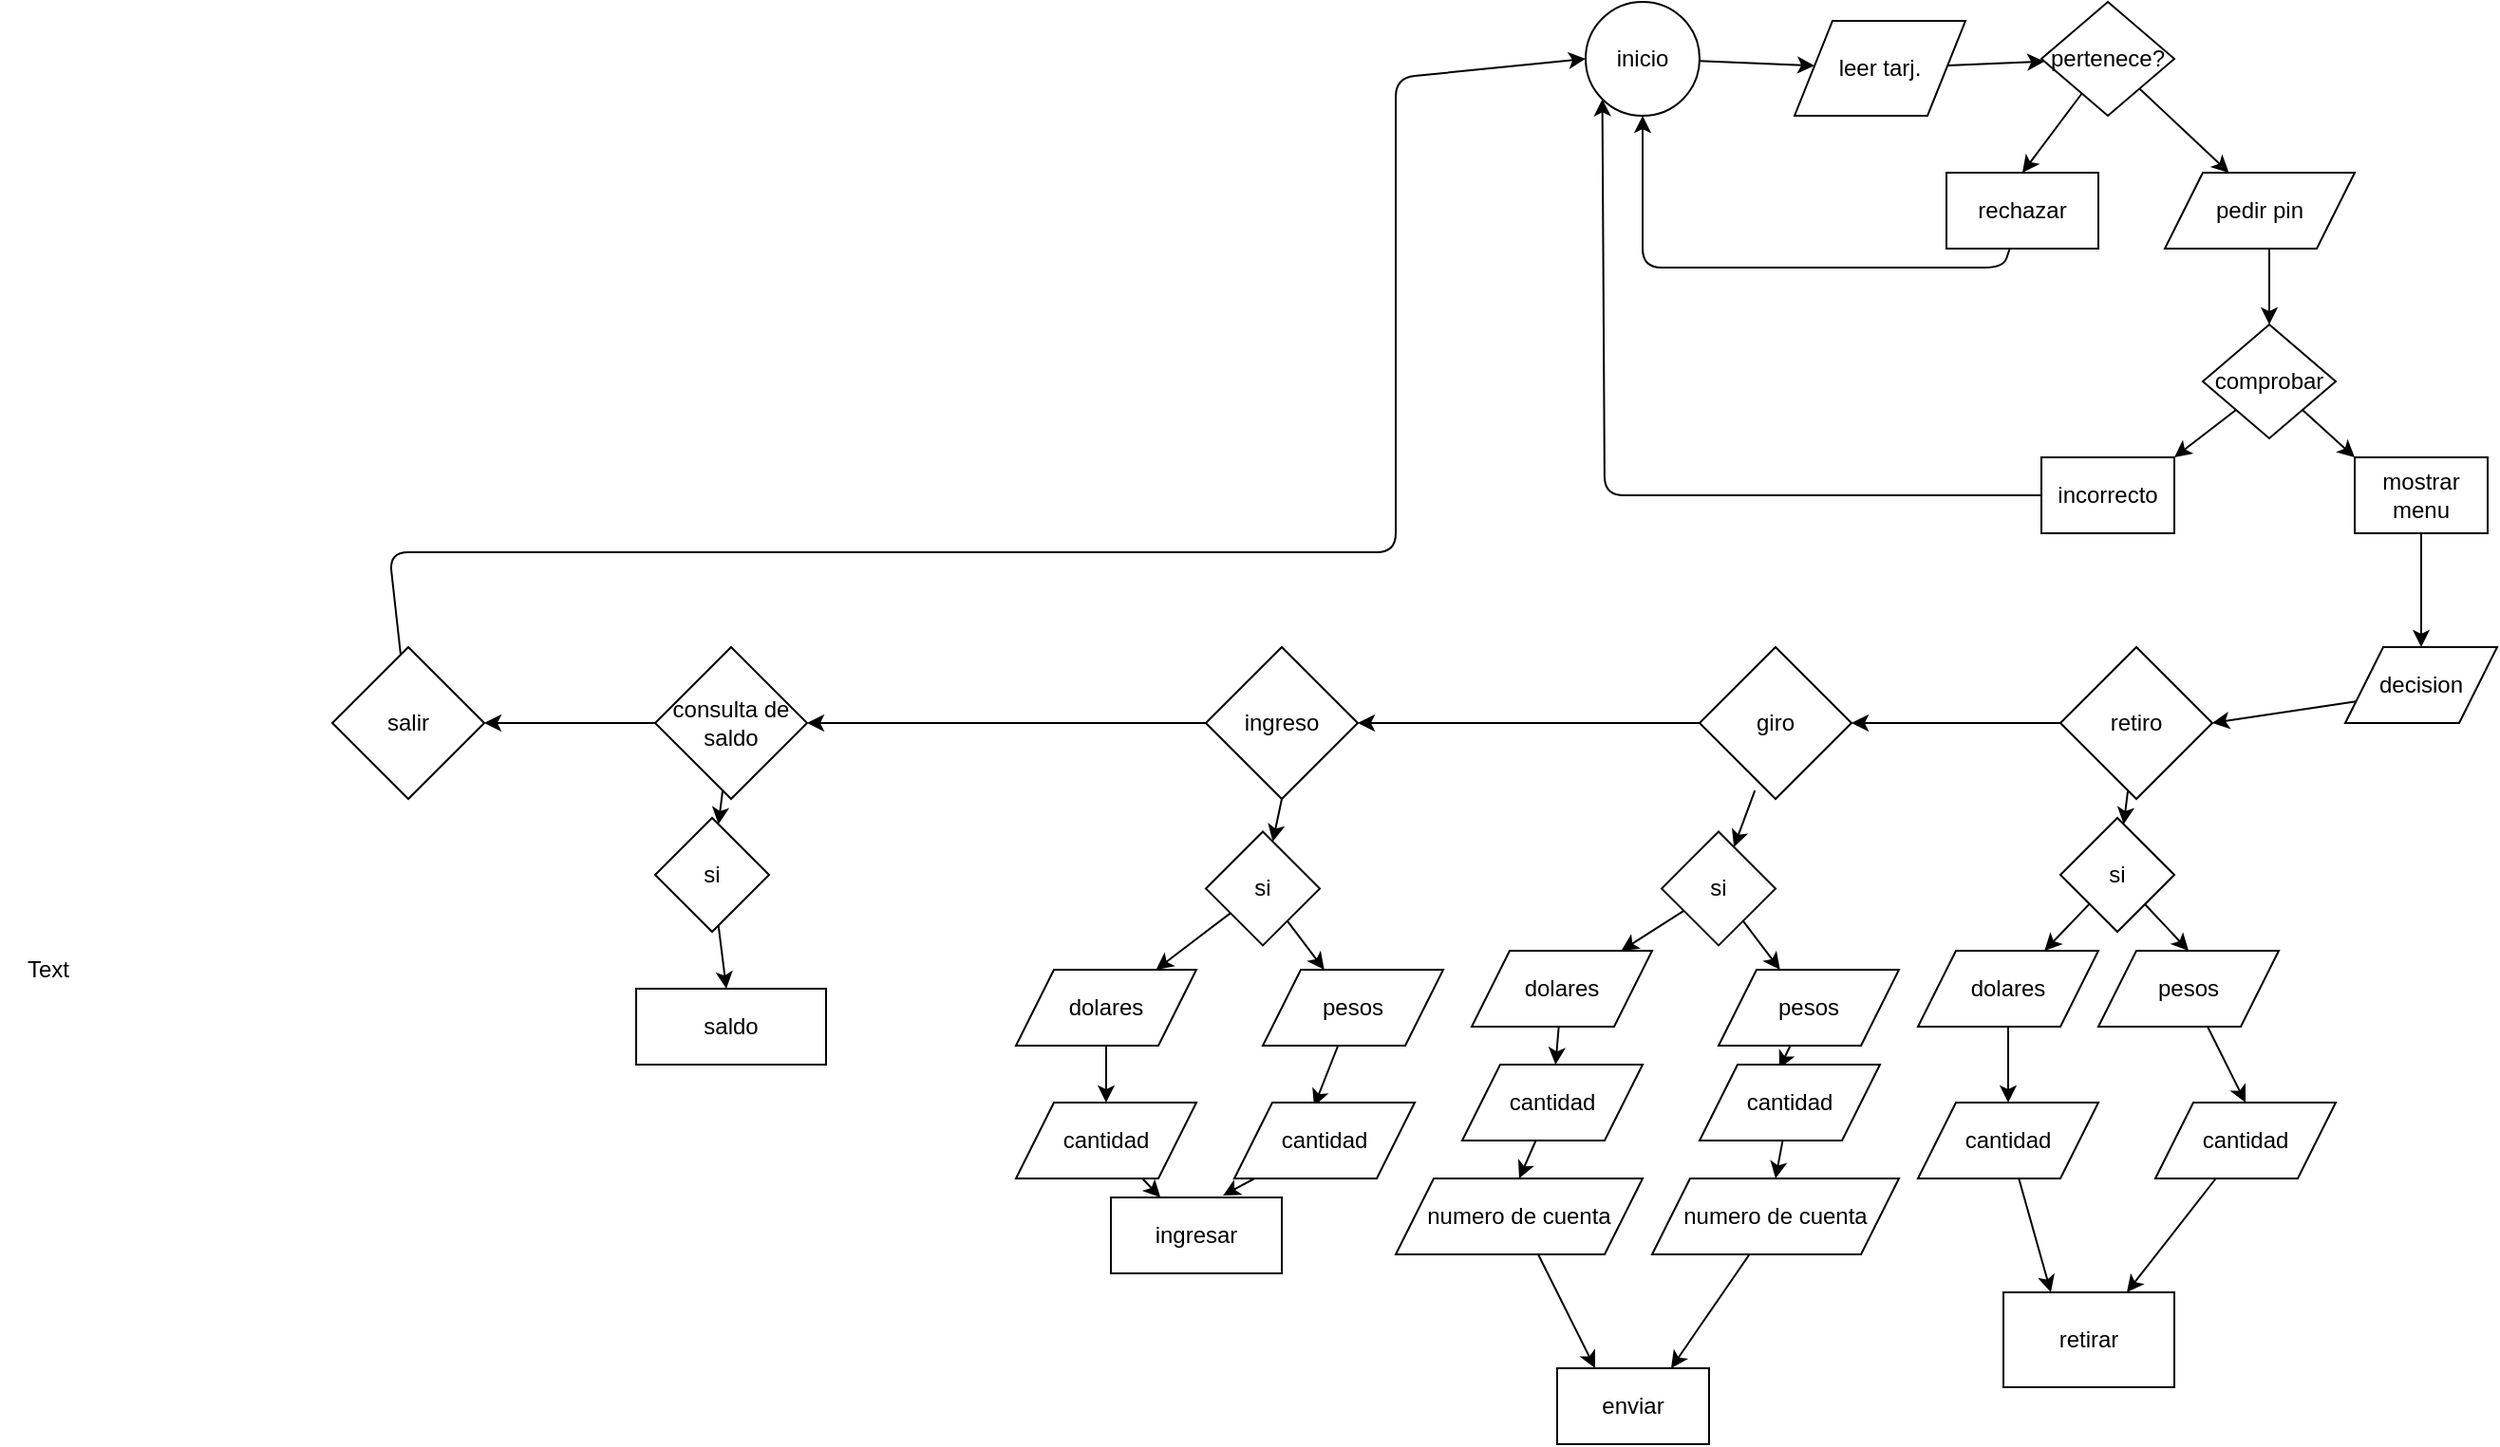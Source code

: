 <mxfile>
    <diagram id="1IlNnRpG67o250DCA7C_" name="Page-1">
        <mxGraphModel dx="2056" dy="807" grid="1" gridSize="10" guides="1" tooltips="1" connect="1" arrows="1" fold="1" page="1" pageScale="1" pageWidth="850" pageHeight="1100" math="0" shadow="0">
            <root>
                <mxCell id="0"/>
                <mxCell id="1" parent="0"/>
                <mxCell id="26" style="edgeStyle=none;html=1;" parent="1" source="2" target="4" edge="1">
                    <mxGeometry relative="1" as="geometry"/>
                </mxCell>
                <mxCell id="2" value="inicio" style="ellipse;whiteSpace=wrap;html=1;aspect=fixed;" parent="1" vertex="1">
                    <mxGeometry x="20" y="20" width="60" height="60" as="geometry"/>
                </mxCell>
                <mxCell id="7" style="edgeStyle=none;html=1;" parent="1" source="4" target="6" edge="1">
                    <mxGeometry relative="1" as="geometry"/>
                </mxCell>
                <mxCell id="4" value="leer tarj." style="shape=parallelogram;perimeter=parallelogramPerimeter;whiteSpace=wrap;html=1;fixedSize=1;" parent="1" vertex="1">
                    <mxGeometry x="130" y="30" width="90" height="50" as="geometry"/>
                </mxCell>
                <mxCell id="10" style="edgeStyle=none;html=1;" parent="1" source="6" edge="1">
                    <mxGeometry relative="1" as="geometry">
                        <mxPoint x="358.75" y="110" as="targetPoint"/>
                    </mxGeometry>
                </mxCell>
                <mxCell id="11" style="edgeStyle=none;html=1;entryX=0.5;entryY=0;entryDx=0;entryDy=0;" parent="1" source="6" target="8" edge="1">
                    <mxGeometry relative="1" as="geometry"/>
                </mxCell>
                <mxCell id="6" value="pertenece?" style="rhombus;whiteSpace=wrap;html=1;" parent="1" vertex="1">
                    <mxGeometry x="260" y="20" width="70" height="60" as="geometry"/>
                </mxCell>
                <mxCell id="14" style="edgeStyle=none;html=1;" parent="1" source="8" target="2" edge="1">
                    <mxGeometry relative="1" as="geometry">
                        <mxPoint x="40" y="160" as="targetPoint"/>
                        <Array as="points">
                            <mxPoint x="240" y="160"/>
                            <mxPoint x="50" y="160"/>
                        </Array>
                    </mxGeometry>
                </mxCell>
                <mxCell id="8" value="rechazar" style="rounded=0;whiteSpace=wrap;html=1;" parent="1" vertex="1">
                    <mxGeometry x="210" y="110" width="80" height="40" as="geometry"/>
                </mxCell>
                <mxCell id="16" style="edgeStyle=none;html=1;exitX=0.5;exitY=1;exitDx=0;exitDy=0;entryX=0.5;entryY=0;entryDx=0;entryDy=0;" parent="1" target="15" edge="1">
                    <mxGeometry relative="1" as="geometry">
                        <mxPoint x="380" y="150" as="sourcePoint"/>
                    </mxGeometry>
                </mxCell>
                <mxCell id="19" style="edgeStyle=none;html=1;exitX=0;exitY=1;exitDx=0;exitDy=0;entryX=1;entryY=0;entryDx=0;entryDy=0;" parent="1" source="15" target="17" edge="1">
                    <mxGeometry relative="1" as="geometry"/>
                </mxCell>
                <mxCell id="20" style="edgeStyle=none;html=1;exitX=1;exitY=1;exitDx=0;exitDy=0;entryX=0;entryY=0;entryDx=0;entryDy=0;" parent="1" source="15" target="18" edge="1">
                    <mxGeometry relative="1" as="geometry"/>
                </mxCell>
                <mxCell id="15" value="comprobar" style="rhombus;whiteSpace=wrap;html=1;" parent="1" vertex="1">
                    <mxGeometry x="345" y="190" width="70" height="60" as="geometry"/>
                </mxCell>
                <mxCell id="21" style="edgeStyle=none;html=1;entryX=0;entryY=1;entryDx=0;entryDy=0;" parent="1" source="17" target="2" edge="1">
                    <mxGeometry relative="1" as="geometry">
                        <mxPoint x="30" y="190" as="targetPoint"/>
                        <Array as="points">
                            <mxPoint x="30" y="280"/>
                        </Array>
                    </mxGeometry>
                </mxCell>
                <mxCell id="17" value="incorrecto" style="rounded=0;whiteSpace=wrap;html=1;" parent="1" vertex="1">
                    <mxGeometry x="260" y="260" width="70" height="40" as="geometry"/>
                </mxCell>
                <mxCell id="25" style="edgeStyle=none;html=1;entryX=0.5;entryY=0;entryDx=0;entryDy=0;" parent="1" source="18" target="22" edge="1">
                    <mxGeometry relative="1" as="geometry"/>
                </mxCell>
                <mxCell id="18" value="mostrar menu" style="rounded=0;whiteSpace=wrap;html=1;" parent="1" vertex="1">
                    <mxGeometry x="425" y="260" width="70" height="40" as="geometry"/>
                </mxCell>
                <mxCell id="41" style="edgeStyle=none;html=1;exitX=0;exitY=0.75;exitDx=0;exitDy=0;entryX=1;entryY=0.5;entryDx=0;entryDy=0;" parent="1" source="22" target="40" edge="1">
                    <mxGeometry relative="1" as="geometry"/>
                </mxCell>
                <mxCell id="22" value="decision" style="shape=parallelogram;perimeter=parallelogramPerimeter;whiteSpace=wrap;html=1;fixedSize=1;" parent="1" vertex="1">
                    <mxGeometry x="420" y="360" width="80" height="40" as="geometry"/>
                </mxCell>
                <mxCell id="54" style="edgeStyle=none;html=1;" parent="1" source="40" edge="1">
                    <mxGeometry relative="1" as="geometry">
                        <mxPoint x="160" y="400" as="targetPoint"/>
                    </mxGeometry>
                </mxCell>
                <mxCell id="107" style="edgeStyle=none;html=1;" parent="1" source="40" target="104" edge="1">
                    <mxGeometry relative="1" as="geometry"/>
                </mxCell>
                <mxCell id="40" value="retiro" style="rhombus;whiteSpace=wrap;html=1;" parent="1" vertex="1">
                    <mxGeometry x="270" y="360" width="80" height="80" as="geometry"/>
                </mxCell>
                <mxCell id="45" value="pedir pin" style="shape=parallelogram;perimeter=parallelogramPerimeter;whiteSpace=wrap;html=1;fixedSize=1;" parent="1" vertex="1">
                    <mxGeometry x="325" y="110" width="100" height="40" as="geometry"/>
                </mxCell>
                <mxCell id="50" style="edgeStyle=none;html=1;entryX=0.5;entryY=0;entryDx=0;entryDy=0;" parent="1" source="46" target="51" edge="1">
                    <mxGeometry relative="1" as="geometry">
                        <mxPoint x="367.5" y="570" as="targetPoint"/>
                    </mxGeometry>
                </mxCell>
                <mxCell id="46" value="pesos" style="shape=parallelogram;perimeter=parallelogramPerimeter;whiteSpace=wrap;html=1;fixedSize=1;" parent="1" vertex="1">
                    <mxGeometry x="290" y="520" width="95" height="40" as="geometry"/>
                </mxCell>
                <mxCell id="53" style="edgeStyle=none;html=1;" parent="1" source="48" target="52" edge="1">
                    <mxGeometry relative="1" as="geometry"/>
                </mxCell>
                <mxCell id="48" value="dolares" style="shape=parallelogram;perimeter=parallelogramPerimeter;whiteSpace=wrap;html=1;fixedSize=1;" parent="1" vertex="1">
                    <mxGeometry x="195" y="520" width="95" height="40" as="geometry"/>
                </mxCell>
                <mxCell id="74" style="edgeStyle=none;html=1;entryX=1;entryY=0;entryDx=0;entryDy=0;" parent="1" source="51" edge="1">
                    <mxGeometry relative="1" as="geometry">
                        <mxPoint x="305" y="700" as="targetPoint"/>
                    </mxGeometry>
                </mxCell>
                <mxCell id="51" value="cantidad" style="shape=parallelogram;perimeter=parallelogramPerimeter;whiteSpace=wrap;html=1;fixedSize=1;" parent="1" vertex="1">
                    <mxGeometry x="320" y="600" width="95" height="40" as="geometry"/>
                </mxCell>
                <mxCell id="73" style="edgeStyle=none;html=1;entryX=0;entryY=0;entryDx=0;entryDy=0;" parent="1" source="52" edge="1">
                    <mxGeometry relative="1" as="geometry">
                        <mxPoint x="265" y="700" as="targetPoint"/>
                    </mxGeometry>
                </mxCell>
                <mxCell id="52" value="cantidad" style="shape=parallelogram;perimeter=parallelogramPerimeter;whiteSpace=wrap;html=1;fixedSize=1;" parent="1" vertex="1">
                    <mxGeometry x="195" y="600" width="95" height="40" as="geometry"/>
                </mxCell>
                <mxCell id="75" style="edgeStyle=none;html=1;" parent="1" source="55" target="76" edge="1">
                    <mxGeometry relative="1" as="geometry">
                        <mxPoint x="-140" y="400" as="targetPoint"/>
                    </mxGeometry>
                </mxCell>
                <mxCell id="55" value="giro" style="rhombus;whiteSpace=wrap;html=1;" parent="1" vertex="1">
                    <mxGeometry x="80" y="360" width="80" height="80" as="geometry"/>
                </mxCell>
                <mxCell id="56" style="edgeStyle=none;html=1;entryX=0.442;entryY=0.05;entryDx=0;entryDy=0;entryPerimeter=0;" parent="1" source="57" target="60" edge="1">
                    <mxGeometry relative="1" as="geometry">
                        <mxPoint x="162.5" y="570" as="targetPoint"/>
                    </mxGeometry>
                </mxCell>
                <mxCell id="57" value="pesos" style="shape=parallelogram;perimeter=parallelogramPerimeter;whiteSpace=wrap;html=1;fixedSize=1;" parent="1" vertex="1">
                    <mxGeometry x="90" y="530" width="95" height="40" as="geometry"/>
                </mxCell>
                <mxCell id="58" style="edgeStyle=none;html=1;" parent="1" source="59" target="61" edge="1">
                    <mxGeometry relative="1" as="geometry"/>
                </mxCell>
                <mxCell id="59" value="dolares" style="shape=parallelogram;perimeter=parallelogramPerimeter;whiteSpace=wrap;html=1;fixedSize=1;" parent="1" vertex="1">
                    <mxGeometry x="-40" y="520" width="95" height="40" as="geometry"/>
                </mxCell>
                <mxCell id="68" style="edgeStyle=none;html=1;entryX=0.5;entryY=0;entryDx=0;entryDy=0;" parent="1" source="60" target="67" edge="1">
                    <mxGeometry relative="1" as="geometry"/>
                </mxCell>
                <mxCell id="60" value="cantidad" style="shape=parallelogram;perimeter=parallelogramPerimeter;whiteSpace=wrap;html=1;fixedSize=1;" parent="1" vertex="1">
                    <mxGeometry x="80" y="580" width="95" height="40" as="geometry"/>
                </mxCell>
                <mxCell id="65" style="edgeStyle=none;html=1;entryX=0.5;entryY=0;entryDx=0;entryDy=0;" parent="1" source="61" target="64" edge="1">
                    <mxGeometry relative="1" as="geometry"/>
                </mxCell>
                <mxCell id="61" value="cantidad" style="shape=parallelogram;perimeter=parallelogramPerimeter;whiteSpace=wrap;html=1;fixedSize=1;" parent="1" vertex="1">
                    <mxGeometry x="-45" y="580" width="95" height="40" as="geometry"/>
                </mxCell>
                <mxCell id="71" style="edgeStyle=none;html=1;entryX=0.25;entryY=0;entryDx=0;entryDy=0;" parent="1" source="64" target="99" edge="1">
                    <mxGeometry relative="1" as="geometry">
                        <mxPoint x="30.882" y="744.118" as="targetPoint"/>
                    </mxGeometry>
                </mxCell>
                <mxCell id="64" value="numero de cuenta" style="shape=parallelogram;perimeter=parallelogramPerimeter;whiteSpace=wrap;html=1;fixedSize=1;" parent="1" vertex="1">
                    <mxGeometry x="-80" y="640" width="130" height="40" as="geometry"/>
                </mxCell>
                <mxCell id="70" style="edgeStyle=none;html=1;entryX=0.75;entryY=0;entryDx=0;entryDy=0;" parent="1" source="67" target="99" edge="1">
                    <mxGeometry relative="1" as="geometry">
                        <mxPoint x="61.216" y="746.216" as="targetPoint"/>
                    </mxGeometry>
                </mxCell>
                <mxCell id="67" value="numero de cuenta" style="shape=parallelogram;perimeter=parallelogramPerimeter;whiteSpace=wrap;html=1;fixedSize=1;" parent="1" vertex="1">
                    <mxGeometry x="55" y="640" width="130" height="40" as="geometry"/>
                </mxCell>
                <mxCell id="89" style="edgeStyle=none;html=1;entryX=1;entryY=0.5;entryDx=0;entryDy=0;" parent="1" source="76" target="88" edge="1">
                    <mxGeometry relative="1" as="geometry"/>
                </mxCell>
                <mxCell id="76" value="ingreso" style="rhombus;whiteSpace=wrap;html=1;" parent="1" vertex="1">
                    <mxGeometry x="-180" y="360" width="80" height="80" as="geometry"/>
                </mxCell>
                <mxCell id="77" style="edgeStyle=none;html=1;entryX=0.442;entryY=0.05;entryDx=0;entryDy=0;entryPerimeter=0;" parent="1" source="78" target="81" edge="1">
                    <mxGeometry relative="1" as="geometry">
                        <mxPoint x="-72.5" y="570" as="targetPoint"/>
                    </mxGeometry>
                </mxCell>
                <mxCell id="78" value="pesos" style="shape=parallelogram;perimeter=parallelogramPerimeter;whiteSpace=wrap;html=1;fixedSize=1;" parent="1" vertex="1">
                    <mxGeometry x="-150" y="530" width="95" height="40" as="geometry"/>
                </mxCell>
                <mxCell id="79" style="edgeStyle=none;html=1;" parent="1" source="80" target="82" edge="1">
                    <mxGeometry relative="1" as="geometry"/>
                </mxCell>
                <mxCell id="80" value="dolares" style="shape=parallelogram;perimeter=parallelogramPerimeter;whiteSpace=wrap;html=1;fixedSize=1;" parent="1" vertex="1">
                    <mxGeometry x="-280" y="530" width="95" height="40" as="geometry"/>
                </mxCell>
                <mxCell id="87" style="edgeStyle=none;html=1;" parent="1" source="81" edge="1">
                    <mxGeometry relative="1" as="geometry">
                        <mxPoint x="-170.984" y="649.016" as="targetPoint"/>
                    </mxGeometry>
                </mxCell>
                <mxCell id="81" value="cantidad" style="shape=parallelogram;perimeter=parallelogramPerimeter;whiteSpace=wrap;html=1;fixedSize=1;" parent="1" vertex="1">
                    <mxGeometry x="-165" y="600" width="95" height="40" as="geometry"/>
                </mxCell>
                <mxCell id="86" style="edgeStyle=none;html=1;entryX=0.29;entryY=0;entryDx=0;entryDy=0;entryPerimeter=0;" parent="1" source="82" target="98" edge="1">
                    <mxGeometry relative="1" as="geometry">
                        <mxPoint x="-203.878" y="643.878" as="targetPoint"/>
                    </mxGeometry>
                </mxCell>
                <mxCell id="82" value="cantidad" style="shape=parallelogram;perimeter=parallelogramPerimeter;whiteSpace=wrap;html=1;fixedSize=1;" parent="1" vertex="1">
                    <mxGeometry x="-280" y="600" width="95" height="40" as="geometry"/>
                </mxCell>
                <mxCell id="90" style="edgeStyle=none;html=1;" parent="1" source="88" edge="1">
                    <mxGeometry relative="1" as="geometry">
                        <mxPoint x="-560" y="400" as="targetPoint"/>
                    </mxGeometry>
                </mxCell>
                <mxCell id="88" value="consulta de saldo" style="rhombus;whiteSpace=wrap;html=1;" parent="1" vertex="1">
                    <mxGeometry x="-470" y="360" width="80" height="80" as="geometry"/>
                </mxCell>
                <mxCell id="103" style="edgeStyle=none;html=1;entryX=0;entryY=0.5;entryDx=0;entryDy=0;" parent="1" source="92" target="2" edge="1">
                    <mxGeometry relative="1" as="geometry">
                        <mxPoint x="-80" y="10" as="targetPoint"/>
                        <Array as="points">
                            <mxPoint x="-610" y="310"/>
                            <mxPoint x="-80" y="310"/>
                            <mxPoint x="-80" y="60"/>
                        </Array>
                    </mxGeometry>
                </mxCell>
                <mxCell id="92" value="salir" style="rhombus;whiteSpace=wrap;html=1;" parent="1" vertex="1">
                    <mxGeometry x="-640" y="360" width="80" height="80" as="geometry"/>
                </mxCell>
                <mxCell id="95" value="saldo" style="rounded=0;whiteSpace=wrap;html=1;" parent="1" vertex="1">
                    <mxGeometry x="-480" y="540" width="100" height="40" as="geometry"/>
                </mxCell>
                <mxCell id="98" value="ingresar" style="rounded=0;whiteSpace=wrap;html=1;" parent="1" vertex="1">
                    <mxGeometry x="-230" y="650" width="90" height="40" as="geometry"/>
                </mxCell>
                <mxCell id="99" value="enviar" style="rounded=0;whiteSpace=wrap;html=1;" parent="1" vertex="1">
                    <mxGeometry x="5" y="740" width="80" height="40" as="geometry"/>
                </mxCell>
                <mxCell id="101" value="retirar" style="rounded=0;whiteSpace=wrap;html=1;" parent="1" vertex="1">
                    <mxGeometry x="240" y="700" width="90" height="50" as="geometry"/>
                </mxCell>
                <mxCell id="105" style="edgeStyle=none;html=1;entryX=0.5;entryY=0;entryDx=0;entryDy=0;" parent="1" source="104" target="46" edge="1">
                    <mxGeometry relative="1" as="geometry"/>
                </mxCell>
                <mxCell id="106" style="edgeStyle=none;html=1;" parent="1" source="104" target="48" edge="1">
                    <mxGeometry relative="1" as="geometry"/>
                </mxCell>
                <mxCell id="104" value="si" style="rhombus;whiteSpace=wrap;html=1;" parent="1" vertex="1">
                    <mxGeometry x="270" y="450" width="60" height="60" as="geometry"/>
                </mxCell>
                <mxCell id="110" style="edgeStyle=none;html=1;exitX=0.364;exitY=0.945;exitDx=0;exitDy=0;exitPerimeter=0;" parent="1" source="55" target="111" edge="1">
                    <mxGeometry relative="1" as="geometry">
                        <mxPoint x="95.556" y="442.776" as="sourcePoint"/>
                    </mxGeometry>
                </mxCell>
                <mxCell id="113" style="edgeStyle=none;html=1;" parent="1" source="111" target="59" edge="1">
                    <mxGeometry relative="1" as="geometry"/>
                </mxCell>
                <mxCell id="114" style="edgeStyle=none;html=1;" parent="1" source="111" target="57" edge="1">
                    <mxGeometry relative="1" as="geometry"/>
                </mxCell>
                <mxCell id="111" value="si" style="rhombus;whiteSpace=wrap;html=1;" parent="1" vertex="1">
                    <mxGeometry x="60" y="457.22" width="60" height="60" as="geometry"/>
                </mxCell>
                <mxCell id="115" style="edgeStyle=none;html=1;exitX=0.5;exitY=1;exitDx=0;exitDy=0;" parent="1" source="76" target="116" edge="1">
                    <mxGeometry relative="1" as="geometry">
                        <mxPoint x="-144.444" y="442.776" as="sourcePoint"/>
                    </mxGeometry>
                </mxCell>
                <mxCell id="117" style="edgeStyle=none;html=1;" parent="1" source="116" target="78" edge="1">
                    <mxGeometry relative="1" as="geometry"/>
                </mxCell>
                <mxCell id="118" style="edgeStyle=none;html=1;" parent="1" source="116" target="80" edge="1">
                    <mxGeometry relative="1" as="geometry"/>
                </mxCell>
                <mxCell id="116" value="si" style="rhombus;whiteSpace=wrap;html=1;" parent="1" vertex="1">
                    <mxGeometry x="-180" y="457.22" width="60" height="60" as="geometry"/>
                </mxCell>
                <mxCell id="121" style="edgeStyle=none;html=1;" parent="1" target="122" edge="1">
                    <mxGeometry relative="1" as="geometry">
                        <mxPoint x="-434.444" y="435.556" as="sourcePoint"/>
                    </mxGeometry>
                </mxCell>
                <mxCell id="123" style="edgeStyle=none;html=1;" parent="1" source="122" target="95" edge="1">
                    <mxGeometry relative="1" as="geometry"/>
                </mxCell>
                <mxCell id="122" value="si" style="rhombus;whiteSpace=wrap;html=1;" parent="1" vertex="1">
                    <mxGeometry x="-470" y="450" width="60" height="60" as="geometry"/>
                </mxCell>
                <mxCell id="124" value="Text" style="text;html=1;align=center;verticalAlign=middle;resizable=0;points=[];autosize=1;strokeColor=none;fillColor=none;" vertex="1" parent="1">
                    <mxGeometry x="-815" y="515" width="50" height="30" as="geometry"/>
                </mxCell>
            </root>
        </mxGraphModel>
    </diagram>
</mxfile>
